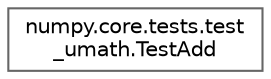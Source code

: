 digraph "Graphical Class Hierarchy"
{
 // LATEX_PDF_SIZE
  bgcolor="transparent";
  edge [fontname=Helvetica,fontsize=10,labelfontname=Helvetica,labelfontsize=10];
  node [fontname=Helvetica,fontsize=10,shape=box,height=0.2,width=0.4];
  rankdir="LR";
  Node0 [id="Node000000",label="numpy.core.tests.test\l_umath.TestAdd",height=0.2,width=0.4,color="grey40", fillcolor="white", style="filled",URL="$d8/dc3/classnumpy_1_1core_1_1tests_1_1test__umath_1_1TestAdd.html",tooltip=" "];
}
